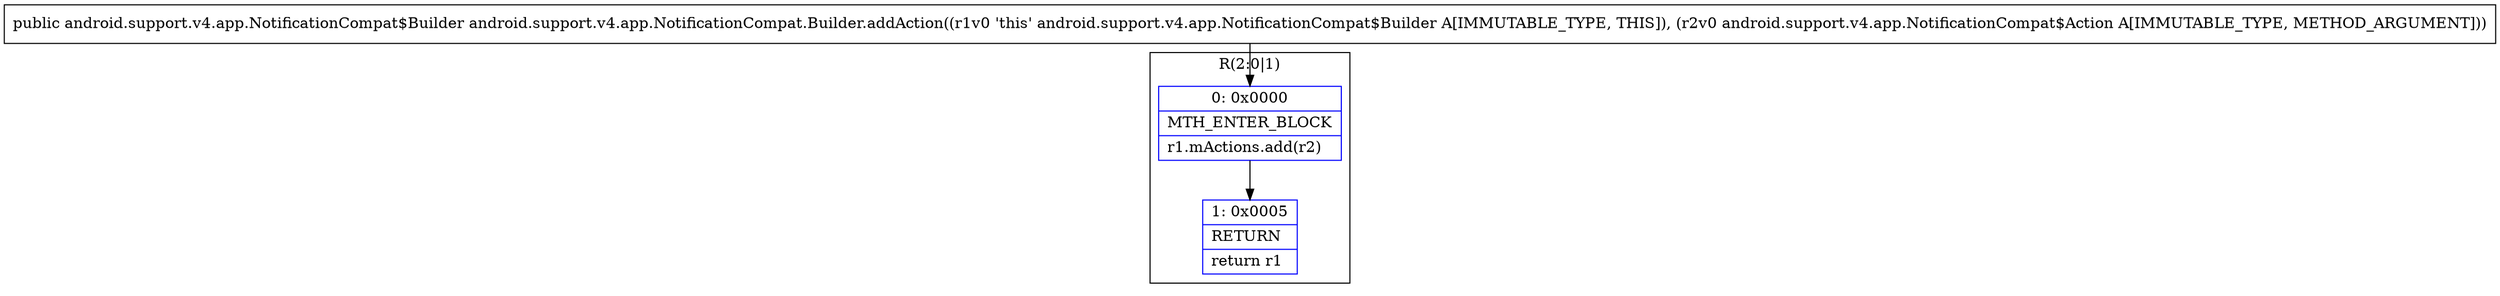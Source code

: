 digraph "CFG forandroid.support.v4.app.NotificationCompat.Builder.addAction(Landroid\/support\/v4\/app\/NotificationCompat$Action;)Landroid\/support\/v4\/app\/NotificationCompat$Builder;" {
subgraph cluster_Region_52124297 {
label = "R(2:0|1)";
node [shape=record,color=blue];
Node_0 [shape=record,label="{0\:\ 0x0000|MTH_ENTER_BLOCK\l|r1.mActions.add(r2)\l}"];
Node_1 [shape=record,label="{1\:\ 0x0005|RETURN\l|return r1\l}"];
}
MethodNode[shape=record,label="{public android.support.v4.app.NotificationCompat$Builder android.support.v4.app.NotificationCompat.Builder.addAction((r1v0 'this' android.support.v4.app.NotificationCompat$Builder A[IMMUTABLE_TYPE, THIS]), (r2v0 android.support.v4.app.NotificationCompat$Action A[IMMUTABLE_TYPE, METHOD_ARGUMENT])) }"];
MethodNode -> Node_0;
Node_0 -> Node_1;
}

